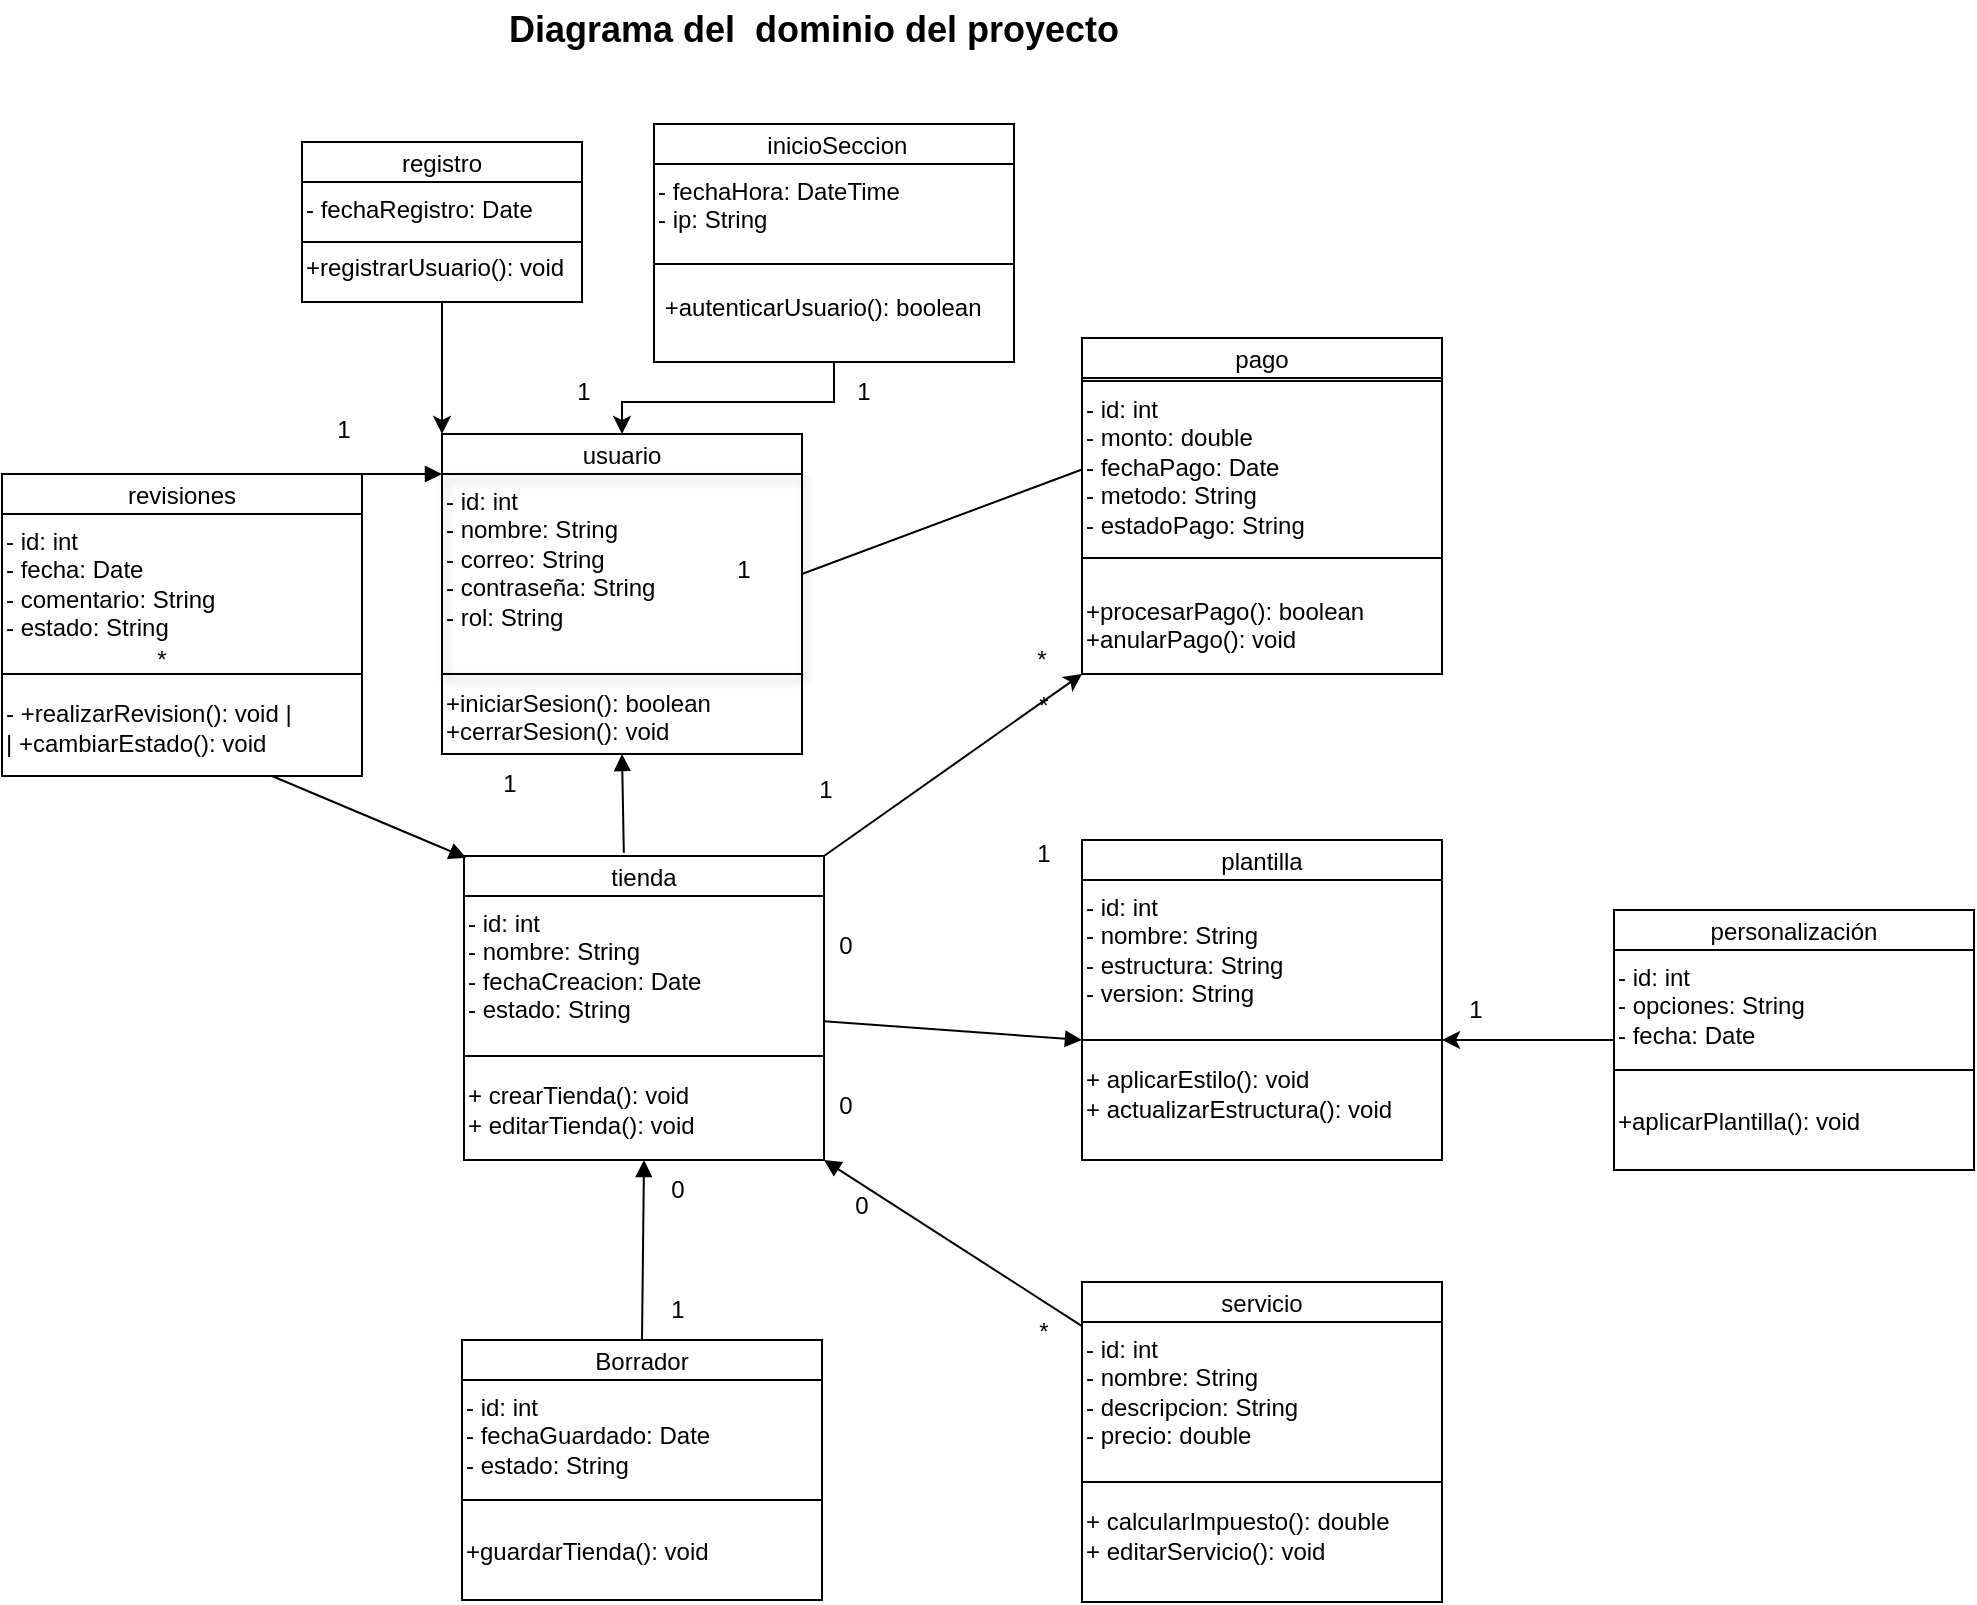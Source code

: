 <mxfile version="28.0.6">
  <diagram name="Página-1" id="qU0YNKhvaIz5Qn_va_dD">
    <mxGraphModel dx="2253" dy="743" grid="0" gridSize="10" guides="0" tooltips="1" connect="1" arrows="1" fold="1" page="1" pageScale="1" pageWidth="827" pageHeight="1169" math="0" shadow="0">
      <root>
        <mxCell id="0" />
        <mxCell id="1" parent="0" />
        <mxCell id="2" value="usuario" style="shape=swimlane;startSize=20;" parent="1" vertex="1">
          <mxGeometry x="79" y="257" width="180" height="160" as="geometry" />
        </mxCell>
        <mxCell id="3" value="&lt;div&gt;- id: int&amp;nbsp; &amp;nbsp; &amp;nbsp; &amp;nbsp; &amp;nbsp; &amp;nbsp;&lt;/div&gt;&lt;div&gt;- nombre: String&amp;nbsp; &amp;nbsp;&amp;nbsp;&lt;/div&gt;&lt;div&gt;- correo: String&amp;nbsp; &amp;nbsp;&amp;nbsp;&lt;/div&gt;&lt;div&gt;- contraseña: String&lt;/div&gt;&lt;div&gt;- rol: String&amp;nbsp; &amp;nbsp;&lt;/div&gt;&lt;div&gt;&lt;br&gt;&lt;/div&gt;&lt;div&gt;&lt;br&gt;&lt;/div&gt;&lt;div&gt;&lt;div&gt;+iniciarSesion(): boolean&lt;/div&gt;&lt;div&gt;+cerrarSesion(): void&amp;nbsp;&lt;/div&gt;&lt;/div&gt;" style="text;html=1;whiteSpace=wrap;shadow=1;strokeColor=#000000;" parent="2" vertex="1">
          <mxGeometry y="20" width="180" height="100" as="geometry" />
        </mxCell>
        <mxCell id="4" value="plantilla" style="shape=swimlane;startSize=20;" parent="1" vertex="1">
          <mxGeometry x="399" y="460" width="180" height="160" as="geometry" />
        </mxCell>
        <mxCell id="5" value="&lt;div&gt;- id: int&lt;/div&gt;&lt;div&gt;- nombre: String&lt;/div&gt;&lt;div&gt;- estructura: String&lt;/div&gt;&lt;div&gt;- version: String&lt;/div&gt;&lt;div&gt;&lt;br&gt;&lt;/div&gt;&lt;div&gt;&lt;br&gt;&lt;/div&gt;&lt;div&gt;&lt;div&gt;+ aplicarEstilo(): void&lt;/div&gt;&lt;div&gt;+ actualizarEstructura(): void&lt;/div&gt;&lt;/div&gt;" style="text;html=1;whiteSpace=wrap;strokeColor=#000000;" parent="4" vertex="1">
          <mxGeometry y="20" width="180" height="80" as="geometry" />
        </mxCell>
        <mxCell id="6" value="tienda" style="shape=swimlane;startSize=20;" parent="1" vertex="1">
          <mxGeometry x="90" y="468" width="180" height="152" as="geometry" />
        </mxCell>
        <mxCell id="7" value="&lt;div&gt;&lt;span style=&quot;background-color: transparent; color: light-dark(rgb(0, 0, 0), rgb(255, 255, 255));&quot;&gt;- id: int&lt;/span&gt;&lt;/div&gt;&lt;div&gt;- nombre: String&lt;/div&gt;&lt;div&gt;- fechaCreacion: Date&lt;/div&gt;&lt;div&gt;- estado: String&lt;/div&gt;&lt;div&gt;&lt;br&gt;&lt;/div&gt;&lt;div&gt;&lt;br&gt;&lt;/div&gt;&lt;div&gt;&lt;span style=&quot;background-color: transparent; color: light-dark(rgb(0, 0, 0), rgb(255, 255, 255));&quot;&gt;+ crearTienda(): void&lt;/span&gt;&lt;/div&gt;&lt;div&gt;+ editarTienda(): void&lt;/div&gt;&lt;div&gt;&lt;br&gt;&lt;/div&gt;" style="text;html=1;whiteSpace=wrap;strokeColor=#000000;" parent="6" vertex="1">
          <mxGeometry y="20" width="180" height="80" as="geometry" />
        </mxCell>
        <mxCell id="DPVHzBhUCvwRRACz4JSz-36" style="edgeStyle=orthogonalEdgeStyle;rounded=0;orthogonalLoop=1;jettySize=auto;html=1;exitX=0.5;exitY=1;exitDx=0;exitDy=0;" edge="1" parent="6" source="7" target="7">
          <mxGeometry relative="1" as="geometry" />
        </mxCell>
        <mxCell id="DPVHzBhUCvwRRACz4JSz-37" style="edgeStyle=orthogonalEdgeStyle;rounded=0;orthogonalLoop=1;jettySize=auto;html=1;exitX=0.5;exitY=1;exitDx=0;exitDy=0;" edge="1" parent="6" source="7" target="7">
          <mxGeometry relative="1" as="geometry" />
        </mxCell>
        <mxCell id="8" value="servicio" style="shape=swimlane;startSize=20;" parent="1" vertex="1">
          <mxGeometry x="399" y="681" width="180" height="160" as="geometry" />
        </mxCell>
        <mxCell id="9" value="&lt;div&gt;&lt;span style=&quot;background-color: transparent; color: light-dark(rgb(0, 0, 0), rgb(255, 255, 255));&quot;&gt;- id: int&lt;/span&gt;&lt;/div&gt;&lt;div&gt;- nombre: String&lt;/div&gt;&lt;div&gt;- descripcion: String&lt;/div&gt;&lt;div&gt;- precio: double&lt;/div&gt;&lt;div&gt;&lt;span style=&quot;background-color: transparent; color: light-dark(rgb(0, 0, 0), rgb(255, 255, 255));&quot;&gt;&lt;br&gt;&lt;/span&gt;&lt;/div&gt;&lt;div&gt;&lt;span style=&quot;background-color: transparent; color: light-dark(rgb(0, 0, 0), rgb(255, 255, 255));&quot;&gt;&lt;br&gt;&lt;/span&gt;&lt;/div&gt;&lt;div&gt;&lt;span style=&quot;background-color: transparent; color: light-dark(rgb(0, 0, 0), rgb(255, 255, 255));&quot;&gt;+ calcularImpuesto(): double&lt;/span&gt;&lt;/div&gt;&lt;div&gt;+ editarServicio(): void&lt;/div&gt;&lt;div&gt;&lt;br&gt;&lt;/div&gt;" style="text;html=1;whiteSpace=wrap;strokeColor=#000000;" parent="8" vertex="1">
          <mxGeometry y="20" width="180" height="80" as="geometry" />
        </mxCell>
        <mxCell id="10" value="pago" style="shape=swimlane;startSize=20;" parent="1" vertex="1">
          <mxGeometry x="399" y="209" width="180" height="168" as="geometry" />
        </mxCell>
        <mxCell id="11" value="&lt;div&gt;- id: int&amp;nbsp; &amp;nbsp; &amp;nbsp; &amp;nbsp; &amp;nbsp; &amp;nbsp; &amp;nbsp;&amp;nbsp;&lt;/div&gt;&lt;div&gt;- monto: double&amp;nbsp; &amp;nbsp; &amp;nbsp; &amp;nbsp;&amp;nbsp;&lt;/div&gt;&lt;div&gt;- fechaPago: Date&amp;nbsp; &amp;nbsp; &amp;nbsp;&amp;nbsp;&lt;/div&gt;&lt;div&gt;- metodo: String&amp;nbsp; &amp;nbsp; &amp;nbsp; &amp;nbsp;&lt;/div&gt;&lt;div&gt;- estadoPago: String&amp;nbsp;&amp;nbsp;&lt;/div&gt;&lt;div&gt;&lt;br&gt;&lt;/div&gt;&lt;div&gt;&lt;br&gt;&lt;/div&gt;&lt;div&gt;&lt;div&gt;+procesarPago(): boolean&lt;/div&gt;&lt;div&gt;+anularPago(): void&amp;nbsp;&amp;nbsp;&lt;/div&gt;&lt;/div&gt;" style="text;html=1;whiteSpace=wrap;strokeColor=#000000;" parent="10" vertex="1">
          <mxGeometry y="21.5" width="180" height="88.5" as="geometry" />
        </mxCell>
        <mxCell id="12" value="revisiones" style="shape=swimlane;startSize=20;strokeColor=default;" parent="1" vertex="1">
          <mxGeometry x="-141" y="277" width="180" height="151" as="geometry" />
        </mxCell>
        <mxCell id="13" value="&lt;div&gt;- id: int&amp;nbsp; &amp;nbsp; &amp;nbsp; &amp;nbsp; &amp;nbsp; &amp;nbsp; &amp;nbsp;&amp;nbsp;&lt;/div&gt;&lt;div&gt;- fecha: Date&amp;nbsp; &amp;nbsp; &amp;nbsp; &amp;nbsp; &amp;nbsp;&amp;nbsp;&lt;/div&gt;&lt;div&gt;- comentario: String&amp;nbsp; &amp;nbsp;&lt;/div&gt;&lt;div&gt;- estado: String&amp;nbsp; &amp;nbsp;&amp;nbsp;&lt;/div&gt;&lt;div&gt;&lt;br&gt;&lt;/div&gt;&lt;div&gt;&lt;br&gt;&lt;/div&gt;&lt;div&gt;-&amp;nbsp;&lt;span style=&quot;background-color: transparent;&quot;&gt;+realizarRevision(): void |&lt;/span&gt;&lt;/div&gt;&lt;div&gt;| +cambiarEstado(): void&amp;nbsp; &amp;nbsp;&lt;/div&gt;" style="text;html=1;whiteSpace=wrap;strokeColor=#000000;" parent="12" vertex="1">
          <mxGeometry y="20" width="180" height="80" as="geometry" />
        </mxCell>
        <mxCell id="14" style="endArrow=block;exitX=0.444;exitY=-0.011;exitDx=0;exitDy=0;exitPerimeter=0;entryX=0.5;entryY=1;entryDx=0;entryDy=0;" parent="1" source="6" target="2" edge="1">
          <mxGeometry relative="1" as="geometry">
            <mxPoint x="159" y="470" as="sourcePoint" />
            <mxPoint x="200" y="420" as="targetPoint" />
          </mxGeometry>
        </mxCell>
        <mxCell id="15" style="endArrow=block;entryX=0;entryY=1;entryDx=0;entryDy=0;" parent="1" source="6" target="5" edge="1">
          <mxGeometry relative="1" as="geometry" />
        </mxCell>
        <mxCell id="16" style="endArrow=block;entryX=1;entryY=1;entryDx=0;entryDy=0;" parent="1" source="8" target="6" edge="1">
          <mxGeometry relative="1" as="geometry" />
        </mxCell>
        <mxCell id="18" style="endArrow=block;entryX=0.006;entryY=0.006;entryDx=0;entryDy=0;entryPerimeter=0;exitX=0.75;exitY=1;exitDx=0;exitDy=0;" parent="1" source="12" target="6" edge="1">
          <mxGeometry relative="1" as="geometry">
            <mxPoint x="60" y="610" as="targetPoint" />
          </mxGeometry>
        </mxCell>
        <mxCell id="19" style="endArrow=block;exitX=1;exitY=0;exitDx=0;exitDy=0;entryX=0;entryY=0;entryDx=0;entryDy=0;" parent="1" source="12" target="3" edge="1">
          <mxGeometry relative="1" as="geometry" />
        </mxCell>
        <mxCell id="DPVHzBhUCvwRRACz4JSz-41" value="registro" style="shape=swimlane;startSize=20;" vertex="1" parent="1">
          <mxGeometry x="9" y="111" width="140" height="80" as="geometry" />
        </mxCell>
        <mxCell id="DPVHzBhUCvwRRACz4JSz-42" value="- fechaRegistro: Date&amp;nbsp;&lt;div&gt;&lt;br&gt;&lt;/div&gt;&lt;div&gt;+registrarUsuario(): void&lt;/div&gt;" style="text;html=1;whiteSpace=wrap;strokeColor=#000000;" vertex="1" parent="DPVHzBhUCvwRRACz4JSz-41">
          <mxGeometry y="20" width="140" height="30" as="geometry" />
        </mxCell>
        <mxCell id="DPVHzBhUCvwRRACz4JSz-101" style="edgeStyle=orthogonalEdgeStyle;rounded=0;orthogonalLoop=1;jettySize=auto;html=1;entryX=0.5;entryY=0;entryDx=0;entryDy=0;" edge="1" parent="1" source="DPVHzBhUCvwRRACz4JSz-43" target="2">
          <mxGeometry relative="1" as="geometry" />
        </mxCell>
        <mxCell id="DPVHzBhUCvwRRACz4JSz-43" value=" inicioSeccion" style="shape=swimlane;startSize=20;" vertex="1" parent="1">
          <mxGeometry x="185" y="102" width="180" height="119" as="geometry" />
        </mxCell>
        <mxCell id="DPVHzBhUCvwRRACz4JSz-44" value="&lt;div&gt;- fechaHora: DateTime&amp;nbsp;&lt;/div&gt;&lt;div&gt;- ip: String&amp;nbsp; &amp;nbsp;&lt;/div&gt;&lt;div&gt;&lt;br&gt;&lt;/div&gt;&lt;div&gt;&lt;br&gt;&lt;/div&gt;&lt;div&gt;&amp;nbsp;+autenticarUsuario(): boolean&amp;nbsp;&lt;/div&gt;" style="text;html=1;whiteSpace=wrap;strokeColor=#000000;" vertex="1" parent="DPVHzBhUCvwRRACz4JSz-43">
          <mxGeometry y="20" width="180" height="50" as="geometry" />
        </mxCell>
        <mxCell id="DPVHzBhUCvwRRACz4JSz-45" value="personalización" style="shape=swimlane;startSize=20;" vertex="1" parent="1">
          <mxGeometry x="665" y="495" width="180" height="130" as="geometry">
            <mxRectangle x="665" y="495" width="120" height="30" as="alternateBounds" />
          </mxGeometry>
        </mxCell>
        <mxCell id="DPVHzBhUCvwRRACz4JSz-46" value="&lt;div&gt;&lt;div&gt;-&amp;nbsp;id: int&amp;nbsp; &amp;nbsp; &amp;nbsp; &amp;nbsp; &amp;nbsp; &amp;nbsp; &amp;nbsp; &amp;nbsp; &amp;nbsp;&amp;nbsp;&lt;/div&gt;&lt;div&gt;- opciones: String&amp;nbsp; &amp;nbsp; &amp;nbsp; &amp;nbsp;&amp;nbsp;&lt;/div&gt;&lt;div&gt;- fecha: Date&amp;nbsp;&amp;nbsp;&lt;/div&gt;&lt;/div&gt;&lt;div&gt;&lt;br&gt;&lt;/div&gt;&lt;div&gt;&lt;br&gt;&lt;/div&gt;&lt;div&gt;+aplicarPlantilla(): void &amp;nbsp;&lt;/div&gt;" style="text;html=1;whiteSpace=wrap;strokeColor=#000000;" vertex="1" parent="DPVHzBhUCvwRRACz4JSz-45">
          <mxGeometry y="20" width="180" height="60" as="geometry" />
        </mxCell>
        <mxCell id="DPVHzBhUCvwRRACz4JSz-47" style="edgeStyle=orthogonalEdgeStyle;rounded=0;orthogonalLoop=1;jettySize=auto;html=1;exitX=0.5;exitY=1;exitDx=0;exitDy=0;" edge="1" parent="DPVHzBhUCvwRRACz4JSz-45" source="DPVHzBhUCvwRRACz4JSz-46" target="DPVHzBhUCvwRRACz4JSz-46">
          <mxGeometry relative="1" as="geometry" />
        </mxCell>
        <mxCell id="DPVHzBhUCvwRRACz4JSz-48" style="edgeStyle=orthogonalEdgeStyle;rounded=0;orthogonalLoop=1;jettySize=auto;html=1;exitX=0.5;exitY=1;exitDx=0;exitDy=0;" edge="1" parent="DPVHzBhUCvwRRACz4JSz-45" source="DPVHzBhUCvwRRACz4JSz-46" target="DPVHzBhUCvwRRACz4JSz-46">
          <mxGeometry relative="1" as="geometry" />
        </mxCell>
        <mxCell id="DPVHzBhUCvwRRACz4JSz-49" value="Borrador" style="shape=swimlane;startSize=20;" vertex="1" parent="1">
          <mxGeometry x="89" y="710" width="180" height="130" as="geometry" />
        </mxCell>
        <mxCell id="DPVHzBhUCvwRRACz4JSz-50" value="&lt;div&gt;- id: int&amp;nbsp; &amp;nbsp; &amp;nbsp; &amp;nbsp; &amp;nbsp; &amp;nbsp; &amp;nbsp; &amp;nbsp;&amp;nbsp;&lt;/div&gt;&lt;div&gt;- fechaGuardado: Date&amp;nbsp; &amp;nbsp;&amp;nbsp;&lt;/div&gt;&lt;div&gt;- estado: String&lt;/div&gt;&lt;div&gt;&lt;br&gt;&lt;/div&gt;&lt;div&gt;&lt;br&gt;&lt;/div&gt;&lt;div&gt;+guardarTienda(): void&lt;/div&gt;" style="text;html=1;whiteSpace=wrap;strokeColor=#000000;" vertex="1" parent="DPVHzBhUCvwRRACz4JSz-49">
          <mxGeometry y="20" width="180" height="60" as="geometry" />
        </mxCell>
        <mxCell id="DPVHzBhUCvwRRACz4JSz-51" style="edgeStyle=orthogonalEdgeStyle;rounded=0;orthogonalLoop=1;jettySize=auto;html=1;exitX=0.5;exitY=1;exitDx=0;exitDy=0;" edge="1" parent="DPVHzBhUCvwRRACz4JSz-49">
          <mxGeometry relative="1" as="geometry">
            <mxPoint x="92" y="80" as="sourcePoint" />
            <mxPoint x="92" y="80" as="targetPoint" />
          </mxGeometry>
        </mxCell>
        <mxCell id="DPVHzBhUCvwRRACz4JSz-52" style="edgeStyle=orthogonalEdgeStyle;rounded=0;orthogonalLoop=1;jettySize=auto;html=1;exitX=0.5;exitY=1;exitDx=0;exitDy=0;" edge="1" parent="DPVHzBhUCvwRRACz4JSz-49">
          <mxGeometry relative="1" as="geometry">
            <mxPoint x="92" y="80" as="sourcePoint" />
            <mxPoint x="92" y="80" as="targetPoint" />
          </mxGeometry>
        </mxCell>
        <mxCell id="DPVHzBhUCvwRRACz4JSz-59" value="*" style="text;html=1;align=center;verticalAlign=middle;whiteSpace=wrap;rounded=0;" vertex="1" parent="1">
          <mxGeometry x="349" y="355" width="60" height="30" as="geometry" />
        </mxCell>
        <mxCell id="DPVHzBhUCvwRRACz4JSz-60" value="1" style="text;html=1;align=center;verticalAlign=middle;whiteSpace=wrap;rounded=0;" vertex="1" parent="1">
          <mxGeometry x="83" y="417" width="60" height="30" as="geometry" />
        </mxCell>
        <mxCell id="DPVHzBhUCvwRRACz4JSz-62" value="1" style="text;html=1;align=center;verticalAlign=middle;whiteSpace=wrap;rounded=0;" vertex="1" parent="1">
          <mxGeometry x="260" y="221" width="60" height="30" as="geometry" />
        </mxCell>
        <mxCell id="DPVHzBhUCvwRRACz4JSz-63" value="*" style="text;html=1;align=center;verticalAlign=middle;whiteSpace=wrap;rounded=0;" vertex="1" parent="1">
          <mxGeometry x="350" y="691" width="60" height="30" as="geometry" />
        </mxCell>
        <mxCell id="DPVHzBhUCvwRRACz4JSz-64" value="0" style="text;html=1;align=center;verticalAlign=middle;whiteSpace=wrap;rounded=0;" vertex="1" parent="1">
          <mxGeometry x="251" y="578" width="60" height="30" as="geometry" />
        </mxCell>
        <mxCell id="DPVHzBhUCvwRRACz4JSz-65" value="0" style="text;html=1;align=center;verticalAlign=middle;whiteSpace=wrap;rounded=0;" vertex="1" parent="1">
          <mxGeometry x="251" y="498" width="60" height="30" as="geometry" />
        </mxCell>
        <mxCell id="DPVHzBhUCvwRRACz4JSz-66" value="*" style="text;html=1;align=center;verticalAlign=middle;whiteSpace=wrap;rounded=0;" vertex="1" parent="1">
          <mxGeometry x="-91" y="355" width="60" height="30" as="geometry" />
        </mxCell>
        <mxCell id="DPVHzBhUCvwRRACz4JSz-68" value="" style="endArrow=classic;html=1;rounded=0;exitX=1;exitY=0;exitDx=0;exitDy=0;entryX=0;entryY=1;entryDx=0;entryDy=0;" edge="1" parent="1" source="6" target="10">
          <mxGeometry width="50" height="50" relative="1" as="geometry">
            <mxPoint x="590" y="500" as="sourcePoint" />
            <mxPoint x="640" y="450" as="targetPoint" />
          </mxGeometry>
        </mxCell>
        <mxCell id="DPVHzBhUCvwRRACz4JSz-70" value="*" style="text;html=1;align=center;verticalAlign=middle;whiteSpace=wrap;rounded=0;" vertex="1" parent="1">
          <mxGeometry x="350" y="378" width="60" height="30" as="geometry" />
        </mxCell>
        <mxCell id="DPVHzBhUCvwRRACz4JSz-73" value="0" style="text;html=1;align=center;verticalAlign=middle;whiteSpace=wrap;rounded=0;" vertex="1" parent="1">
          <mxGeometry x="167" y="620" width="60" height="30" as="geometry" />
        </mxCell>
        <mxCell id="DPVHzBhUCvwRRACz4JSz-81" value="0" style="text;html=1;align=center;verticalAlign=middle;whiteSpace=wrap;rounded=0;" vertex="1" parent="1">
          <mxGeometry x="259" y="628" width="60" height="30" as="geometry" />
        </mxCell>
        <mxCell id="DPVHzBhUCvwRRACz4JSz-82" value="" style="endArrow=classic;html=1;rounded=0;exitX=0.5;exitY=1;exitDx=0;exitDy=0;entryX=0;entryY=0;entryDx=0;entryDy=0;" edge="1" parent="1" source="DPVHzBhUCvwRRACz4JSz-41" target="2">
          <mxGeometry width="50" height="50" relative="1" as="geometry">
            <mxPoint x="575" y="288" as="sourcePoint" />
            <mxPoint x="75" y="168" as="targetPoint" />
          </mxGeometry>
        </mxCell>
        <mxCell id="DPVHzBhUCvwRRACz4JSz-84" value="1" style="text;html=1;align=center;verticalAlign=middle;whiteSpace=wrap;rounded=0;" vertex="1" parent="1">
          <mxGeometry x="350" y="452" width="60" height="30" as="geometry" />
        </mxCell>
        <mxCell id="DPVHzBhUCvwRRACz4JSz-86" value="" style="endArrow=classic;html=1;rounded=0;exitX=0;exitY=0.75;exitDx=0;exitDy=0;entryX=1;entryY=1;entryDx=0;entryDy=0;" edge="1" parent="1" source="DPVHzBhUCvwRRACz4JSz-46" target="5">
          <mxGeometry width="50" height="50" relative="1" as="geometry">
            <mxPoint x="176" y="700" as="sourcePoint" />
            <mxPoint x="226" y="650" as="targetPoint" />
            <Array as="points" />
          </mxGeometry>
        </mxCell>
        <mxCell id="DPVHzBhUCvwRRACz4JSz-87" value="1" style="text;html=1;align=center;verticalAlign=middle;whiteSpace=wrap;rounded=0;" vertex="1" parent="1">
          <mxGeometry x="566" y="530" width="60" height="30" as="geometry" />
        </mxCell>
        <mxCell id="DPVHzBhUCvwRRACz4JSz-88" style="endArrow=block;exitX=0.5;exitY=0;exitDx=0;exitDy=0;entryX=0.5;entryY=1;entryDx=0;entryDy=0;" edge="1" parent="1" source="DPVHzBhUCvwRRACz4JSz-49" target="6">
          <mxGeometry relative="1" as="geometry">
            <mxPoint x="158.5" y="719" as="sourcePoint" />
            <mxPoint x="158.5" y="646" as="targetPoint" />
          </mxGeometry>
        </mxCell>
        <mxCell id="DPVHzBhUCvwRRACz4JSz-89" value="" style="endArrow=none;html=1;rounded=0;entryX=0;entryY=0.5;entryDx=0;entryDy=0;exitX=1;exitY=0.5;exitDx=0;exitDy=0;" edge="1" parent="1" source="3" target="11">
          <mxGeometry width="50" height="50" relative="1" as="geometry">
            <mxPoint x="240" y="300" as="sourcePoint" />
            <mxPoint x="290" y="250" as="targetPoint" />
          </mxGeometry>
        </mxCell>
        <mxCell id="DPVHzBhUCvwRRACz4JSz-90" value="1" style="text;html=1;align=center;verticalAlign=middle;whiteSpace=wrap;rounded=0;" vertex="1" parent="1">
          <mxGeometry x="241" y="420" width="60" height="30" as="geometry" />
        </mxCell>
        <mxCell id="DPVHzBhUCvwRRACz4JSz-97" value="1" style="text;html=1;align=center;verticalAlign=middle;whiteSpace=wrap;rounded=0;" vertex="1" parent="1">
          <mxGeometry y="240" width="60" height="30" as="geometry" />
        </mxCell>
        <mxCell id="DPVHzBhUCvwRRACz4JSz-102" value="1" style="text;html=1;align=center;verticalAlign=middle;whiteSpace=wrap;rounded=0;" vertex="1" parent="1">
          <mxGeometry x="200" y="310" width="60" height="30" as="geometry" />
        </mxCell>
        <mxCell id="DPVHzBhUCvwRRACz4JSz-104" value="1" style="text;html=1;align=center;verticalAlign=middle;whiteSpace=wrap;rounded=0;" vertex="1" parent="1">
          <mxGeometry x="120" y="221" width="60" height="30" as="geometry" />
        </mxCell>
        <mxCell id="DPVHzBhUCvwRRACz4JSz-105" value="1" style="text;html=1;align=center;verticalAlign=middle;whiteSpace=wrap;rounded=0;" vertex="1" parent="1">
          <mxGeometry x="167" y="680" width="60" height="30" as="geometry" />
        </mxCell>
        <mxCell id="DPVHzBhUCvwRRACz4JSz-106" value="&lt;b&gt;&lt;font style=&quot;font-size: 18px;&quot;&gt;Diagrama del&amp;nbsp; dominio del proyecto&lt;/font&gt;&lt;/b&gt;" style="text;html=1;align=center;verticalAlign=middle;whiteSpace=wrap;rounded=0;" vertex="1" parent="1">
          <mxGeometry x="90" y="40" width="350" height="30" as="geometry" />
        </mxCell>
      </root>
    </mxGraphModel>
  </diagram>
</mxfile>
